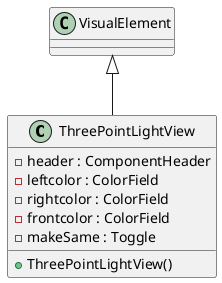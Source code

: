 @startuml
class ThreePointLightView {
    - header : ComponentHeader
    - leftcolor : ColorField
    - rightcolor : ColorField
    - frontcolor : ColorField
    - makeSame : Toggle
    + ThreePointLightView()
}
VisualElement <|-- ThreePointLightView
@enduml
